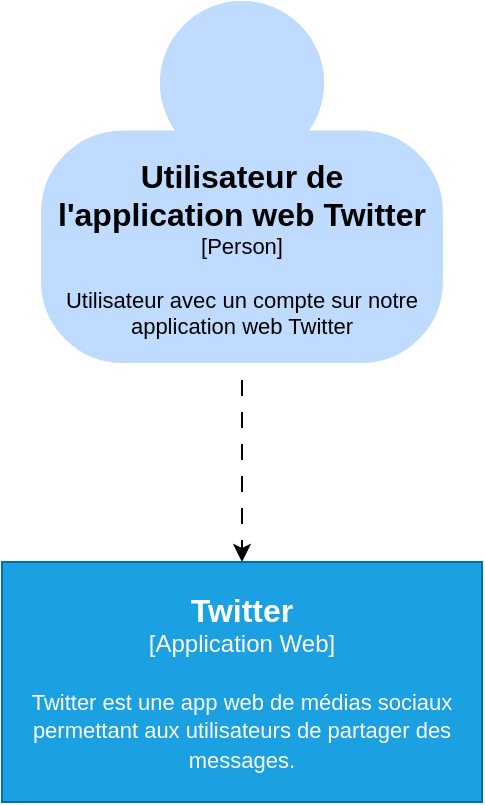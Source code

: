 <mxfile version="23.1.0" type="github" pages="4">
  <diagram name="Context" id="izjktVpvM4s8sL_e7r8T">
    <mxGraphModel dx="1196" dy="674" grid="1" gridSize="10" guides="1" tooltips="1" connect="1" arrows="1" fold="1" page="0" pageScale="1" pageWidth="827" pageHeight="1169" math="0" shadow="0">
      <root>
        <mxCell id="0" />
        <mxCell id="1" parent="0" />
        <object label="" id="boTqifhsY9taiCHySPUr-8">
          <mxCell style="edgeStyle=orthogonalEdgeStyle;rounded=0;orthogonalLoop=1;jettySize=auto;html=1;dashed=1;dashPattern=8 8;" parent="1" source="boTqifhsY9taiCHySPUr-1" target="boTqifhsY9taiCHySPUr-7" edge="1">
            <mxGeometry relative="1" as="geometry" />
          </mxCell>
        </object>
        <object placeholders="1" c4Name="Utilisateur de l&#39;application web Twitter" c4Type="Person" c4Description="Utilisateur avec un compte sur notre application web Twitter" label="&lt;font style=&quot;font-size: 16px&quot;&gt;&lt;b&gt;%c4Name%&lt;/b&gt;&lt;/font&gt;&lt;div&gt;[%c4Type%]&lt;/div&gt;&lt;br&gt;&lt;div&gt;&lt;font style=&quot;font-size: 11px&quot;&gt;&lt;font&gt;%c4Description%&lt;/font&gt;&lt;/font&gt;&lt;/div&gt;" id="boTqifhsY9taiCHySPUr-1">
          <mxCell style="html=1;fontSize=11;dashed=0;whiteSpace=wrap;shape=mxgraph.c4.person2;align=center;metaEdit=1;points=[[0.5,0,0],[1,0.5,0],[1,0.75,0],[0.75,1,0],[0.5,1,0],[0.25,1,0],[0,0.75,0],[0,0.5,0]];resizable=0;strokeColor=#BFDBFF;fillColor=#BFDBFF;fontColor=#000000;perimeterSpacing=9;" parent="1" vertex="1">
            <mxGeometry x="380" y="90" width="200" height="180" as="geometry" />
          </mxCell>
        </object>
        <object placeholders="1" c4Name="Twitter" c4Type="Application Web" c4Description="Twitter est une app web de médias sociaux permettant aux utilisateurs de partager des messages.&#xa;" label="&lt;font style=&quot;font-size: 16px&quot;&gt;&lt;b&gt;%c4Name%&lt;/b&gt;&lt;/font&gt;&lt;div&gt;[%c4Type%]&lt;/div&gt;&lt;br&gt;&lt;div&gt;&lt;font style=&quot;font-size: 11px&quot;&gt;&lt;font&gt;%c4Description%&lt;/font&gt;&lt;/font&gt;&lt;/div&gt;" id="boTqifhsY9taiCHySPUr-7">
          <mxCell style="rounded=1;whiteSpace=wrap;html=1;labelBackgroundColor=none;fillColor=#1ba1e2;fontColor=#FFFFFF;align=center;arcSize=0;strokeColor=#006EAF;metaEdit=1;resizable=0;points=[[0.25,0,0],[0.5,0,0],[0.75,0,0],[1,0.25,0],[1,0.5,0],[1,0.75,0],[0.75,1,0],[0.5,1,0],[0.25,1,0],[0,0.75,0],[0,0.5,0],[0,0.25,0]];" parent="1" vertex="1">
            <mxGeometry x="360" y="370" width="240" height="120" as="geometry" />
          </mxCell>
        </object>
      </root>
    </mxGraphModel>
  </diagram>
  <diagram id="uKs7C6UdnOe6ql6r4wOZ" name="Container">
    <mxGraphModel dx="1596" dy="1074" grid="1" gridSize="10" guides="1" tooltips="1" connect="1" arrows="1" fold="1" page="0" pageScale="1" pageWidth="827" pageHeight="1169" math="0" shadow="0">
      <root>
        <mxCell id="0" />
        <mxCell id="1" parent="0" />
        <mxCell id="Tr8ePWzGnwvC_sAPmdNy-8" value="" style="edgeStyle=orthogonalEdgeStyle;rounded=0;orthogonalLoop=1;jettySize=auto;html=1;dashed=1;dashPattern=8 8;" parent="1" source="UZoqM078N5ydrS7JrdgF-1" target="Tr8ePWzGnwvC_sAPmdNy-4" edge="1">
          <mxGeometry relative="1" as="geometry" />
        </mxCell>
        <object placeholders="1" c4Name="Utilisateur de l&#39;application web Twitter" c4Type="Personne" c4Description="Utilisateur avec un compte sur notre application web Twitter" label="&lt;font style=&quot;font-size: 16px&quot;&gt;&lt;b&gt;%c4Name%&lt;/b&gt;&lt;/font&gt;&lt;div&gt;[%c4Type%]&lt;/div&gt;&lt;br&gt;&lt;div&gt;&lt;font style=&quot;font-size: 11px&quot;&gt;&lt;font&gt;%c4Description%&lt;/font&gt;&lt;/font&gt;&lt;/div&gt;" id="UZoqM078N5ydrS7JrdgF-1">
          <mxCell style="html=1;fontSize=11;dashed=0;whiteSpace=wrap;shape=mxgraph.c4.person2;align=center;metaEdit=1;points=[[0.5,0,0],[1,0.5,0],[1,0.75,0],[0.75,1,0],[0.5,1,0],[0.25,1,0],[0,0.75,0],[0,0.5,0]];resizable=0;strokeColor=#BFDBFF;fillColor=#BFDBFF;fontColor=#000000;perimeterSpacing=9;" parent="1" vertex="1">
            <mxGeometry x="120" y="-100" width="200" height="180" as="geometry" />
          </mxCell>
        </object>
        <object placeholders="1" c4Name="Twitter" c4Type="Application Web" c4Application="Application Web" label="&lt;font style=&quot;font-size: 16px&quot;&gt;&lt;b&gt;&lt;div style=&quot;text-align: left&quot;&gt;%c4Name%&lt;/div&gt;&lt;/b&gt;&lt;/font&gt;&lt;div style=&quot;text-align: left&quot;&gt;[%c4Application%]&lt;/div&gt;" id="Tr8ePWzGnwvC_sAPmdNy-3">
          <mxCell style="rounded=0;fontSize=11;whiteSpace=wrap;html=1;dashed=1;arcSize=20;fillColor=none;strokeColor=#00C3FF;fontColor=#333333;labelBackgroundColor=none;align=left;verticalAlign=bottom;labelBorderColor=none;spacingTop=0;spacing=10;dashPattern=8 4;metaEdit=1;rotatable=0;perimeter=rectanglePerimeter;noLabel=0;labelPadding=0;allowArrows=0;connectable=0;expand=0;recursiveResize=0;editable=1;pointerEvents=0;absoluteArcSize=1;points=[[0.25,0,0],[0.5,0,0],[0.75,0,0],[1,0.25,0],[1,0.5,0],[1,0.75,0],[0.75,1,0],[0.5,1,0],[0.25,1,0],[0,0.75,0],[0,0.5,0],[0,0.25,0]];" parent="1" vertex="1">
            <mxGeometry x="-360" y="100" width="1160" height="470" as="geometry" />
          </mxCell>
        </object>
        <mxCell id="Tr8ePWzGnwvC_sAPmdNy-11" value="" style="edgeStyle=orthogonalEdgeStyle;rounded=0;orthogonalLoop=1;jettySize=auto;html=1;dashed=1;dashPattern=8 8;" parent="1" source="Tr8ePWzGnwvC_sAPmdNy-4" target="Tr8ePWzGnwvC_sAPmdNy-10" edge="1">
          <mxGeometry relative="1" as="geometry" />
        </mxCell>
        <object placeholders="1" c4Type="Single-Page-Application" c4Container="Conteneur" c4Technology="React.js" c4Description="Via leur navigateur web, les utilisateurs pourront accéder a notre application web Twitter" label="&lt;font style=&quot;font-size: 16px&quot;&gt;&lt;b&gt;%c4Type%&lt;/b&gt;&lt;/font&gt;&lt;div&gt;[%c4Container%:&amp;nbsp;%c4Technology%]&lt;/div&gt;&lt;br&gt;&lt;div&gt;&lt;font style=&quot;font-size: 11px&quot;&gt;&lt;font color=&quot;#E6E6E6&quot;&gt;%c4Description%&lt;/font&gt;&lt;/div&gt;" id="Tr8ePWzGnwvC_sAPmdNy-4">
          <mxCell style="shape=mxgraph.c4.webBrowserContainer2;whiteSpace=wrap;html=1;boundedLbl=1;rounded=0;labelBackgroundColor=none;strokeColor=#118ACD;fillColor=#23A2D9;strokeColor=#118ACD;strokeColor2=#0E7DAD;fontSize=12;fontColor=#ffffff;align=center;metaEdit=1;points=[[0.5,0,0],[1,0.25,0],[1,0.5,0],[1,0.75,0],[0.5,1,0],[0,0.75,0],[0,0.5,0],[0,0.25,0]];resizable=0;" parent="1" vertex="1">
            <mxGeometry x="100" y="170" width="240" height="160" as="geometry" />
          </mxCell>
        </object>
        <mxCell id="Tr8ePWzGnwvC_sAPmdNy-13" value="" style="edgeStyle=orthogonalEdgeStyle;rounded=0;orthogonalLoop=1;jettySize=auto;html=1;dashed=1;dashPattern=8 8;" parent="1" source="Tr8ePWzGnwvC_sAPmdNy-10" target="Tr8ePWzGnwvC_sAPmdNy-12" edge="1">
          <mxGeometry relative="1" as="geometry" />
        </mxCell>
        <object placeholders="1" c4Name="API" c4Type="Conteneur" c4Technology="Node.js, MVC" c4Description="Fournit les fonctionnalités CRUD" label="&lt;font style=&quot;font-size: 16px&quot;&gt;&lt;b&gt;%c4Name%&lt;/b&gt;&lt;/font&gt;&lt;div&gt;[%c4Type%: %c4Technology%]&lt;/div&gt;&lt;br&gt;&lt;div&gt;&lt;font style=&quot;font-size: 11px&quot;&gt;&lt;font color=&quot;#E6E6E6&quot;&gt;%c4Description%&lt;/font&gt;&lt;/div&gt;" id="Tr8ePWzGnwvC_sAPmdNy-10">
          <mxCell style="rounded=1;whiteSpace=wrap;html=1;fontSize=11;labelBackgroundColor=none;fillColor=#23A2D9;fontColor=#ffffff;align=center;arcSize=0;strokeColor=#0E7DAD;metaEdit=1;resizable=0;points=[[0.25,0,0],[0.5,0,0],[0.75,0,0],[1,0.25,0],[1,0.5,0],[1,0.75,0],[0.75,1,0],[0.5,1,0],[0.25,1,0],[0,0.75,0],[0,0.5,0],[0,0.25,0]];" parent="1" vertex="1">
            <mxGeometry x="100" y="440" width="240" height="120" as="geometry" />
          </mxCell>
        </object>
        <object placeholders="1" c4Type="Base de données" c4Container="Conteneur" c4Technology="Oracle Database 12" c4Description="Stocke les tweets des utilisateurs" label="&lt;font style=&quot;font-size: 16px&quot;&gt;&lt;b&gt;%c4Type%&lt;/b&gt;&lt;/font&gt;&lt;div&gt;[%c4Container%:&amp;nbsp;%c4Technology%]&lt;/div&gt;&lt;br&gt;&lt;div&gt;&lt;font style=&quot;font-size: 11px&quot;&gt;&lt;font color=&quot;#E6E6E6&quot;&gt;%c4Description%&lt;/font&gt;&lt;/div&gt;" id="Tr8ePWzGnwvC_sAPmdNy-12">
          <mxCell style="shape=cylinder3;size=15;whiteSpace=wrap;html=1;boundedLbl=1;rounded=0;labelBackgroundColor=none;fillColor=#23A2D9;fontSize=12;fontColor=#ffffff;align=center;strokeColor=#0E7DAD;metaEdit=1;points=[[0.5,0,0],[1,0.25,0],[1,0.5,0],[1,0.75,0],[0.5,1,0],[0,0.75,0],[0,0.5,0],[0,0.25,0]];resizable=0;" parent="1" vertex="1">
            <mxGeometry x="550" y="440" width="240" height="120" as="geometry" />
          </mxCell>
        </object>
      </root>
    </mxGraphModel>
  </diagram>
  <diagram id="vTO-QlUYSF_rqWNA53jv" name="Component">
    <mxGraphModel dx="1596" dy="1074" grid="1" gridSize="10" guides="1" tooltips="1" connect="1" arrows="1" fold="1" page="0" pageScale="1" pageWidth="827" pageHeight="1169" math="0" shadow="0">
      <root>
        <mxCell id="0" />
        <mxCell id="1" parent="0" />
        <mxCell id="hI7M8tkSV1sGX77AbHlu-3" value="" style="edgeStyle=orthogonalEdgeStyle;rounded=0;orthogonalLoop=1;jettySize=auto;html=1;dashed=1;dashPattern=8 8;" edge="1" parent="1" target="hI7M8tkSV1sGX77AbHlu-1">
          <mxGeometry relative="1" as="geometry">
            <mxPoint x="210" as="sourcePoint" />
          </mxGeometry>
        </mxCell>
        <object placeholders="1" c4Name="API" c4Type="ContainerScopeBoundary" c4Application="Conteneur" label="&lt;font style=&quot;font-size: 16px&quot;&gt;&lt;b&gt;&lt;div style=&quot;text-align: left&quot;&gt;%c4Name%&lt;/div&gt;&lt;/b&gt;&lt;/font&gt;&lt;div style=&quot;text-align: left&quot;&gt;[%c4Application%]&lt;/div&gt;" id="7_gPlPOXU739L6aTRMWX-2">
          <mxCell style="rounded=0;fontSize=11;whiteSpace=wrap;html=1;dashed=1;arcSize=20;fillColor=none;strokeColor=#00C3FF;fontColor=#333333;labelBackgroundColor=none;align=left;verticalAlign=bottom;labelBorderColor=none;spacingTop=0;spacing=10;dashPattern=8 4;metaEdit=1;rotatable=0;perimeter=rectanglePerimeter;noLabel=0;labelPadding=0;allowArrows=0;connectable=0;expand=0;recursiveResize=0;editable=1;pointerEvents=0;absoluteArcSize=1;points=[[0.25,0,0],[0.5,0,0],[0.75,0,0],[1,0.25,0],[1,0.5,0],[1,0.75,0],[0.75,1,0],[0.5,1,0],[0.25,1,0],[0,0.75,0],[0,0.5,0],[0,0.25,0]];" parent="1" vertex="1">
            <mxGeometry x="-270" y="80" width="930" height="240" as="geometry" />
          </mxCell>
        </object>
        <mxCell id="hI7M8tkSV1sGX77AbHlu-4" value="" style="edgeStyle=orthogonalEdgeStyle;rounded=0;orthogonalLoop=1;jettySize=auto;html=1;dashed=1;dashPattern=8 8;" edge="1" parent="1" source="hI7M8tkSV1sGX77AbHlu-1">
          <mxGeometry relative="1" as="geometry">
            <mxPoint x="210" y="400" as="targetPoint" />
          </mxGeometry>
        </mxCell>
        <object placeholders="1" c4Name="System name" c4Type="Systeme Logiciel" c4Description="Description of software system." label="&lt;font style=&quot;font-size: 16px&quot;&gt;&lt;b&gt;%c4Name%&lt;/b&gt;&lt;/font&gt;&lt;div&gt;[%c4Type%]&lt;/div&gt;&lt;br&gt;&lt;div&gt;&lt;font style=&quot;font-size: 11px&quot;&gt;&lt;font color=&quot;#cccccc&quot;&gt;%c4Description%&lt;/font&gt;&lt;/div&gt;" id="hI7M8tkSV1sGX77AbHlu-1">
          <mxCell style="rounded=1;whiteSpace=wrap;html=1;labelBackgroundColor=none;fillColor=#1ba1e2;fontColor=#ffffff;align=center;arcSize=0;strokeColor=#006EAF;metaEdit=1;resizable=0;points=[[0.25,0,0],[0.5,0,0],[0.75,0,0],[1,0.25,0],[1,0.5,0],[1,0.75,0],[0.75,1,0],[0.5,1,0],[0.25,1,0],[0,0.75,0],[0,0.5,0],[0,0.25,0]];" vertex="1" parent="1">
            <mxGeometry x="90" y="130" width="240" height="120" as="geometry" />
          </mxCell>
        </object>
        <object placeholders="1" c4Type="Single-Page-Application" c4Container="Conteneur" c4Technology="React.js" c4Description="Via leur navigateur web, les utilisateurs pourront accéder a notre application web Twitter" label="&lt;font style=&quot;font-size: 16px&quot;&gt;&lt;b&gt;%c4Type%&lt;/b&gt;&lt;/font&gt;&lt;div&gt;[%c4Container%:&amp;nbsp;%c4Technology%]&lt;/div&gt;&lt;br&gt;&lt;div&gt;&lt;font style=&quot;font-size: 11px&quot;&gt;&lt;font color=&quot;#E6E6E6&quot;&gt;%c4Description%&lt;/font&gt;&lt;/div&gt;" id="4DKRGerIiBs8VGGrVeoZ-1">
          <mxCell style="shape=mxgraph.c4.webBrowserContainer2;whiteSpace=wrap;html=1;boundedLbl=1;rounded=0;labelBackgroundColor=none;strokeColor=#118ACD;fillColor=#23A2D9;strokeColor=#118ACD;strokeColor2=#0E7DAD;fontSize=12;fontColor=#ffffff;align=center;metaEdit=1;points=[[0.5,0,0],[1,0.25,0],[1,0.5,0],[1,0.75,0],[0.5,1,0],[0,0.75,0],[0,0.5,0],[0,0.25,0]];resizable=0;" vertex="1" parent="1">
            <mxGeometry x="90" y="-160" width="240" height="160" as="geometry" />
          </mxCell>
        </object>
        <object placeholders="1" c4Type="Base de données" c4Container="Conteneur" c4Technology="Oracle Database 12" c4Description="Stocke les tweets des utilisateurs" label="&lt;font style=&quot;font-size: 16px&quot;&gt;&lt;b&gt;%c4Type%&lt;/b&gt;&lt;/font&gt;&lt;div&gt;[%c4Container%:&amp;nbsp;%c4Technology%]&lt;/div&gt;&lt;br&gt;&lt;div&gt;&lt;font style=&quot;font-size: 11px&quot;&gt;&lt;font color=&quot;#E6E6E6&quot;&gt;%c4Description%&lt;/font&gt;&lt;/div&gt;" id="eLox81lxET9nih4Uhw-b-1">
          <mxCell style="shape=cylinder3;size=15;whiteSpace=wrap;html=1;boundedLbl=1;rounded=0;labelBackgroundColor=none;fillColor=#23A2D9;fontSize=12;fontColor=#ffffff;align=center;strokeColor=#0E7DAD;metaEdit=1;points=[[0.5,0,0],[1,0.25,0],[1,0.5,0],[1,0.75,0],[0.5,1,0],[0,0.75,0],[0,0.5,0],[0,0.25,0]];resizable=0;" vertex="1" parent="1">
            <mxGeometry x="90" y="400" width="240" height="120" as="geometry" />
          </mxCell>
        </object>
      </root>
    </mxGraphModel>
  </diagram>
  <diagram id="qI7PBzUraa8YAhPfBEal" name="Code">
    <mxGraphModel dx="1196" dy="674" grid="1" gridSize="10" guides="1" tooltips="1" connect="1" arrows="1" fold="1" page="0" pageScale="1" pageWidth="827" pageHeight="1169" math="0" shadow="0">
      <root>
        <mxCell id="0" />
        <mxCell id="1" parent="0" />
      </root>
    </mxGraphModel>
  </diagram>
</mxfile>
